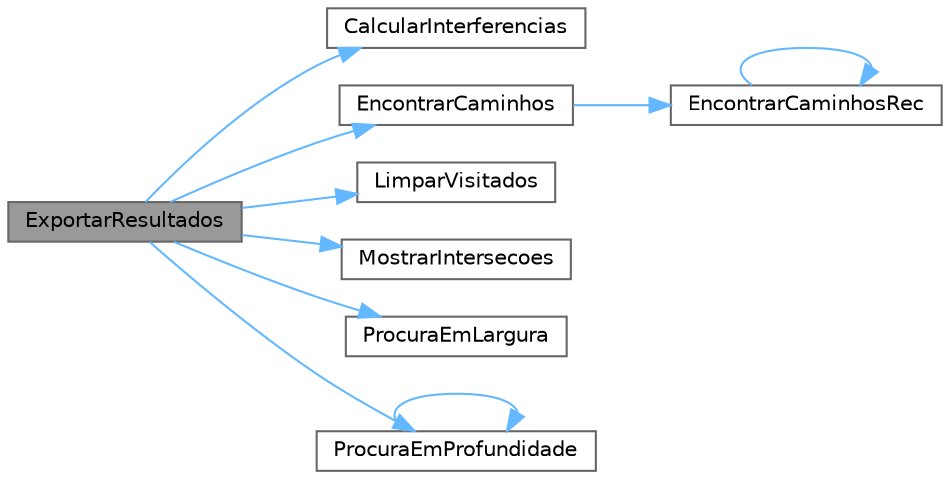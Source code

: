 digraph "ExportarResultados"
{
 // LATEX_PDF_SIZE
  bgcolor="transparent";
  edge [fontname=Helvetica,fontsize=10,labelfontname=Helvetica,labelfontsize=10];
  node [fontname=Helvetica,fontsize=10,shape=box,height=0.2,width=0.4];
  rankdir="LR";
  Node1 [id="Node000001",label="ExportarResultados",height=0.2,width=0.4,color="gray40", fillcolor="grey60", style="filled", fontcolor="black",tooltip="Exporta todos os resultados para um ficheiro."];
  Node1 -> Node2 [id="edge1_Node000001_Node000002",color="steelblue1",style="solid",tooltip=" "];
  Node2 [id="Node000002",label="CalcularInterferencias",height=0.2,width=0.4,color="grey40", fillcolor="white", style="filled",URL="$funcoes_8c.html#a206d3e4c6b6befe5f9dff5babad472d6",tooltip="Calcula pontos de interferência entre antenas da mesma frequência."];
  Node1 -> Node3 [id="edge2_Node000001_Node000003",color="steelblue1",style="solid",tooltip=" "];
  Node3 [id="Node000003",label="EncontrarCaminhos",height=0.2,width=0.4,color="grey40", fillcolor="white", style="filled",URL="$funcoes_8c.html#ad8db3d8843f0e58bbd54604e757efea1",tooltip="Encontra todos os caminhos entre duas antenas."];
  Node3 -> Node4 [id="edge3_Node000003_Node000004",color="steelblue1",style="solid",tooltip=" "];
  Node4 [id="Node000004",label="EncontrarCaminhosRec",height=0.2,width=0.4,color="grey40", fillcolor="white", style="filled",URL="$funcoes_8c.html#a434c2fa83b6b0963a956dbf5a5976862",tooltip="Função auxiliar recursiva para encontrar caminhos."];
  Node4 -> Node4 [id="edge4_Node000004_Node000004",color="steelblue1",style="solid",tooltip=" "];
  Node1 -> Node5 [id="edge5_Node000001_Node000005",color="steelblue1",style="solid",tooltip=" "];
  Node5 [id="Node000005",label="LimparVisitados",height=0.2,width=0.4,color="grey40", fillcolor="white", style="filled",URL="$funcoes_8c.html#a5f4ca7899307299d713da05e73505b69",tooltip="Limpa os flags de visitadas de todas as antenas."];
  Node1 -> Node6 [id="edge6_Node000001_Node000006",color="steelblue1",style="solid",tooltip=" "];
  Node6 [id="Node000006",label="MostrarIntersecoes",height=0.2,width=0.4,color="grey40", fillcolor="white", style="filled",URL="$funcoes_8c.html#a86286bb4f2de0e99bbd66dc24d04a139",tooltip="Mostra interseções entre antenas de frequências diferentes."];
  Node1 -> Node7 [id="edge7_Node000001_Node000007",color="steelblue1",style="solid",tooltip=" "];
  Node7 [id="Node000007",label="ProcuraEmLargura",height=0.2,width=0.4,color="grey40", fillcolor="white", style="filled",URL="$funcoes_8c.html#a0bbefff0ab57b1b4eb06263198b326a8",tooltip="Realiza uma busca em largura a partir de uma antena."];
  Node1 -> Node8 [id="edge8_Node000001_Node000008",color="steelblue1",style="solid",tooltip=" "];
  Node8 [id="Node000008",label="ProcuraEmProfundidade",height=0.2,width=0.4,color="grey40", fillcolor="white", style="filled",URL="$funcoes_8c.html#a552f9c38cd5de75641d8c9611ba0bff4",tooltip="Realiza uma busca em profundidade a partir de uma antena."];
  Node8 -> Node8 [id="edge9_Node000008_Node000008",color="steelblue1",style="solid",tooltip=" "];
}
